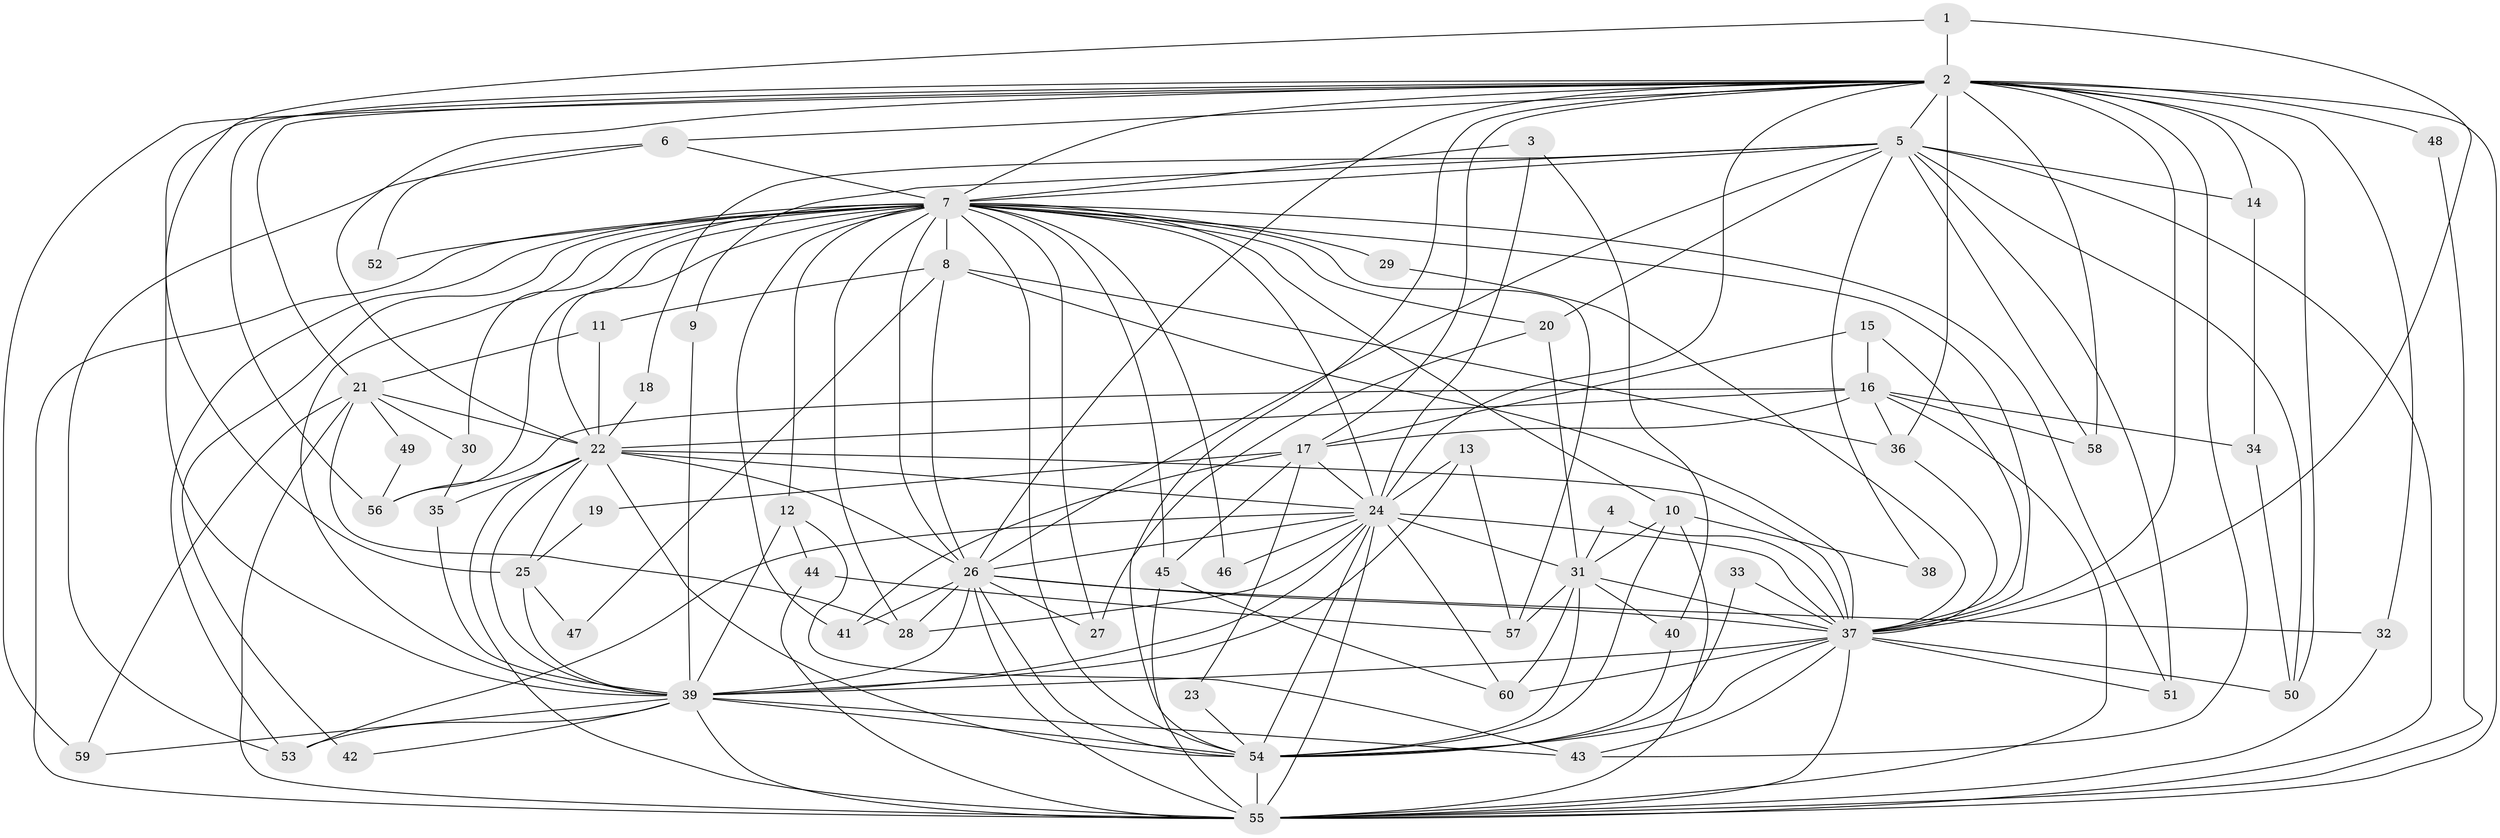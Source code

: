 // original degree distribution, {17: 0.008403361344537815, 33: 0.008403361344537815, 16: 0.025210084033613446, 27: 0.008403361344537815, 20: 0.01680672268907563, 18: 0.008403361344537815, 28: 0.008403361344537815, 3: 0.16806722689075632, 9: 0.01680672268907563, 4: 0.11764705882352941, 13: 0.008403361344537815, 2: 0.5630252100840336, 10: 0.008403361344537815, 5: 0.01680672268907563, 6: 0.008403361344537815, 8: 0.008403361344537815}
// Generated by graph-tools (version 1.1) at 2025/01/03/09/25 03:01:18]
// undirected, 60 vertices, 174 edges
graph export_dot {
graph [start="1"]
  node [color=gray90,style=filled];
  1;
  2;
  3;
  4;
  5;
  6;
  7;
  8;
  9;
  10;
  11;
  12;
  13;
  14;
  15;
  16;
  17;
  18;
  19;
  20;
  21;
  22;
  23;
  24;
  25;
  26;
  27;
  28;
  29;
  30;
  31;
  32;
  33;
  34;
  35;
  36;
  37;
  38;
  39;
  40;
  41;
  42;
  43;
  44;
  45;
  46;
  47;
  48;
  49;
  50;
  51;
  52;
  53;
  54;
  55;
  56;
  57;
  58;
  59;
  60;
  1 -- 2 [weight=1.0];
  1 -- 25 [weight=1.0];
  1 -- 37 [weight=1.0];
  2 -- 5 [weight=1.0];
  2 -- 6 [weight=1.0];
  2 -- 7 [weight=1.0];
  2 -- 14 [weight=1.0];
  2 -- 17 [weight=1.0];
  2 -- 21 [weight=1.0];
  2 -- 22 [weight=1.0];
  2 -- 24 [weight=1.0];
  2 -- 26 [weight=1.0];
  2 -- 32 [weight=1.0];
  2 -- 36 [weight=1.0];
  2 -- 37 [weight=4.0];
  2 -- 39 [weight=1.0];
  2 -- 43 [weight=1.0];
  2 -- 48 [weight=2.0];
  2 -- 50 [weight=1.0];
  2 -- 54 [weight=2.0];
  2 -- 55 [weight=2.0];
  2 -- 56 [weight=1.0];
  2 -- 58 [weight=1.0];
  2 -- 59 [weight=1.0];
  3 -- 7 [weight=1.0];
  3 -- 24 [weight=1.0];
  3 -- 40 [weight=1.0];
  4 -- 31 [weight=1.0];
  4 -- 37 [weight=1.0];
  5 -- 7 [weight=1.0];
  5 -- 9 [weight=1.0];
  5 -- 14 [weight=1.0];
  5 -- 18 [weight=1.0];
  5 -- 20 [weight=1.0];
  5 -- 26 [weight=1.0];
  5 -- 38 [weight=1.0];
  5 -- 50 [weight=1.0];
  5 -- 51 [weight=2.0];
  5 -- 55 [weight=1.0];
  5 -- 58 [weight=1.0];
  6 -- 7 [weight=1.0];
  6 -- 52 [weight=1.0];
  6 -- 53 [weight=1.0];
  7 -- 8 [weight=1.0];
  7 -- 10 [weight=1.0];
  7 -- 12 [weight=1.0];
  7 -- 20 [weight=1.0];
  7 -- 22 [weight=1.0];
  7 -- 24 [weight=1.0];
  7 -- 26 [weight=2.0];
  7 -- 27 [weight=2.0];
  7 -- 28 [weight=1.0];
  7 -- 29 [weight=2.0];
  7 -- 30 [weight=1.0];
  7 -- 37 [weight=1.0];
  7 -- 39 [weight=1.0];
  7 -- 41 [weight=1.0];
  7 -- 42 [weight=1.0];
  7 -- 45 [weight=1.0];
  7 -- 46 [weight=1.0];
  7 -- 51 [weight=1.0];
  7 -- 52 [weight=2.0];
  7 -- 53 [weight=1.0];
  7 -- 54 [weight=1.0];
  7 -- 55 [weight=2.0];
  7 -- 56 [weight=1.0];
  7 -- 57 [weight=1.0];
  8 -- 11 [weight=1.0];
  8 -- 26 [weight=1.0];
  8 -- 36 [weight=1.0];
  8 -- 37 [weight=1.0];
  8 -- 47 [weight=1.0];
  9 -- 39 [weight=1.0];
  10 -- 31 [weight=1.0];
  10 -- 38 [weight=1.0];
  10 -- 54 [weight=2.0];
  10 -- 55 [weight=1.0];
  11 -- 21 [weight=1.0];
  11 -- 22 [weight=1.0];
  12 -- 39 [weight=1.0];
  12 -- 43 [weight=1.0];
  12 -- 44 [weight=1.0];
  13 -- 24 [weight=1.0];
  13 -- 39 [weight=1.0];
  13 -- 57 [weight=1.0];
  14 -- 34 [weight=1.0];
  15 -- 16 [weight=1.0];
  15 -- 17 [weight=1.0];
  15 -- 37 [weight=1.0];
  16 -- 17 [weight=1.0];
  16 -- 22 [weight=1.0];
  16 -- 34 [weight=1.0];
  16 -- 36 [weight=1.0];
  16 -- 55 [weight=2.0];
  16 -- 56 [weight=1.0];
  16 -- 58 [weight=1.0];
  17 -- 19 [weight=1.0];
  17 -- 23 [weight=1.0];
  17 -- 24 [weight=1.0];
  17 -- 41 [weight=1.0];
  17 -- 45 [weight=1.0];
  18 -- 22 [weight=1.0];
  19 -- 25 [weight=1.0];
  20 -- 27 [weight=1.0];
  20 -- 31 [weight=1.0];
  21 -- 22 [weight=1.0];
  21 -- 28 [weight=1.0];
  21 -- 30 [weight=1.0];
  21 -- 49 [weight=1.0];
  21 -- 55 [weight=2.0];
  21 -- 59 [weight=1.0];
  22 -- 24 [weight=2.0];
  22 -- 25 [weight=1.0];
  22 -- 26 [weight=1.0];
  22 -- 35 [weight=1.0];
  22 -- 37 [weight=2.0];
  22 -- 39 [weight=2.0];
  22 -- 54 [weight=1.0];
  22 -- 55 [weight=2.0];
  23 -- 54 [weight=1.0];
  24 -- 26 [weight=1.0];
  24 -- 28 [weight=1.0];
  24 -- 31 [weight=1.0];
  24 -- 37 [weight=2.0];
  24 -- 39 [weight=1.0];
  24 -- 46 [weight=1.0];
  24 -- 53 [weight=1.0];
  24 -- 54 [weight=1.0];
  24 -- 55 [weight=3.0];
  24 -- 60 [weight=1.0];
  25 -- 39 [weight=1.0];
  25 -- 47 [weight=1.0];
  26 -- 27 [weight=1.0];
  26 -- 28 [weight=1.0];
  26 -- 32 [weight=1.0];
  26 -- 37 [weight=1.0];
  26 -- 39 [weight=1.0];
  26 -- 41 [weight=1.0];
  26 -- 54 [weight=1.0];
  26 -- 55 [weight=2.0];
  29 -- 37 [weight=1.0];
  30 -- 35 [weight=1.0];
  31 -- 37 [weight=2.0];
  31 -- 40 [weight=1.0];
  31 -- 54 [weight=1.0];
  31 -- 57 [weight=1.0];
  31 -- 60 [weight=1.0];
  32 -- 55 [weight=1.0];
  33 -- 37 [weight=1.0];
  33 -- 54 [weight=1.0];
  34 -- 50 [weight=1.0];
  35 -- 39 [weight=1.0];
  36 -- 37 [weight=1.0];
  37 -- 39 [weight=1.0];
  37 -- 43 [weight=1.0];
  37 -- 50 [weight=1.0];
  37 -- 51 [weight=1.0];
  37 -- 54 [weight=1.0];
  37 -- 55 [weight=2.0];
  37 -- 60 [weight=1.0];
  39 -- 42 [weight=1.0];
  39 -- 43 [weight=1.0];
  39 -- 53 [weight=1.0];
  39 -- 54 [weight=1.0];
  39 -- 55 [weight=3.0];
  39 -- 59 [weight=1.0];
  40 -- 54 [weight=1.0];
  44 -- 55 [weight=1.0];
  44 -- 57 [weight=1.0];
  45 -- 55 [weight=1.0];
  45 -- 60 [weight=1.0];
  48 -- 55 [weight=1.0];
  49 -- 56 [weight=1.0];
  54 -- 55 [weight=3.0];
}
